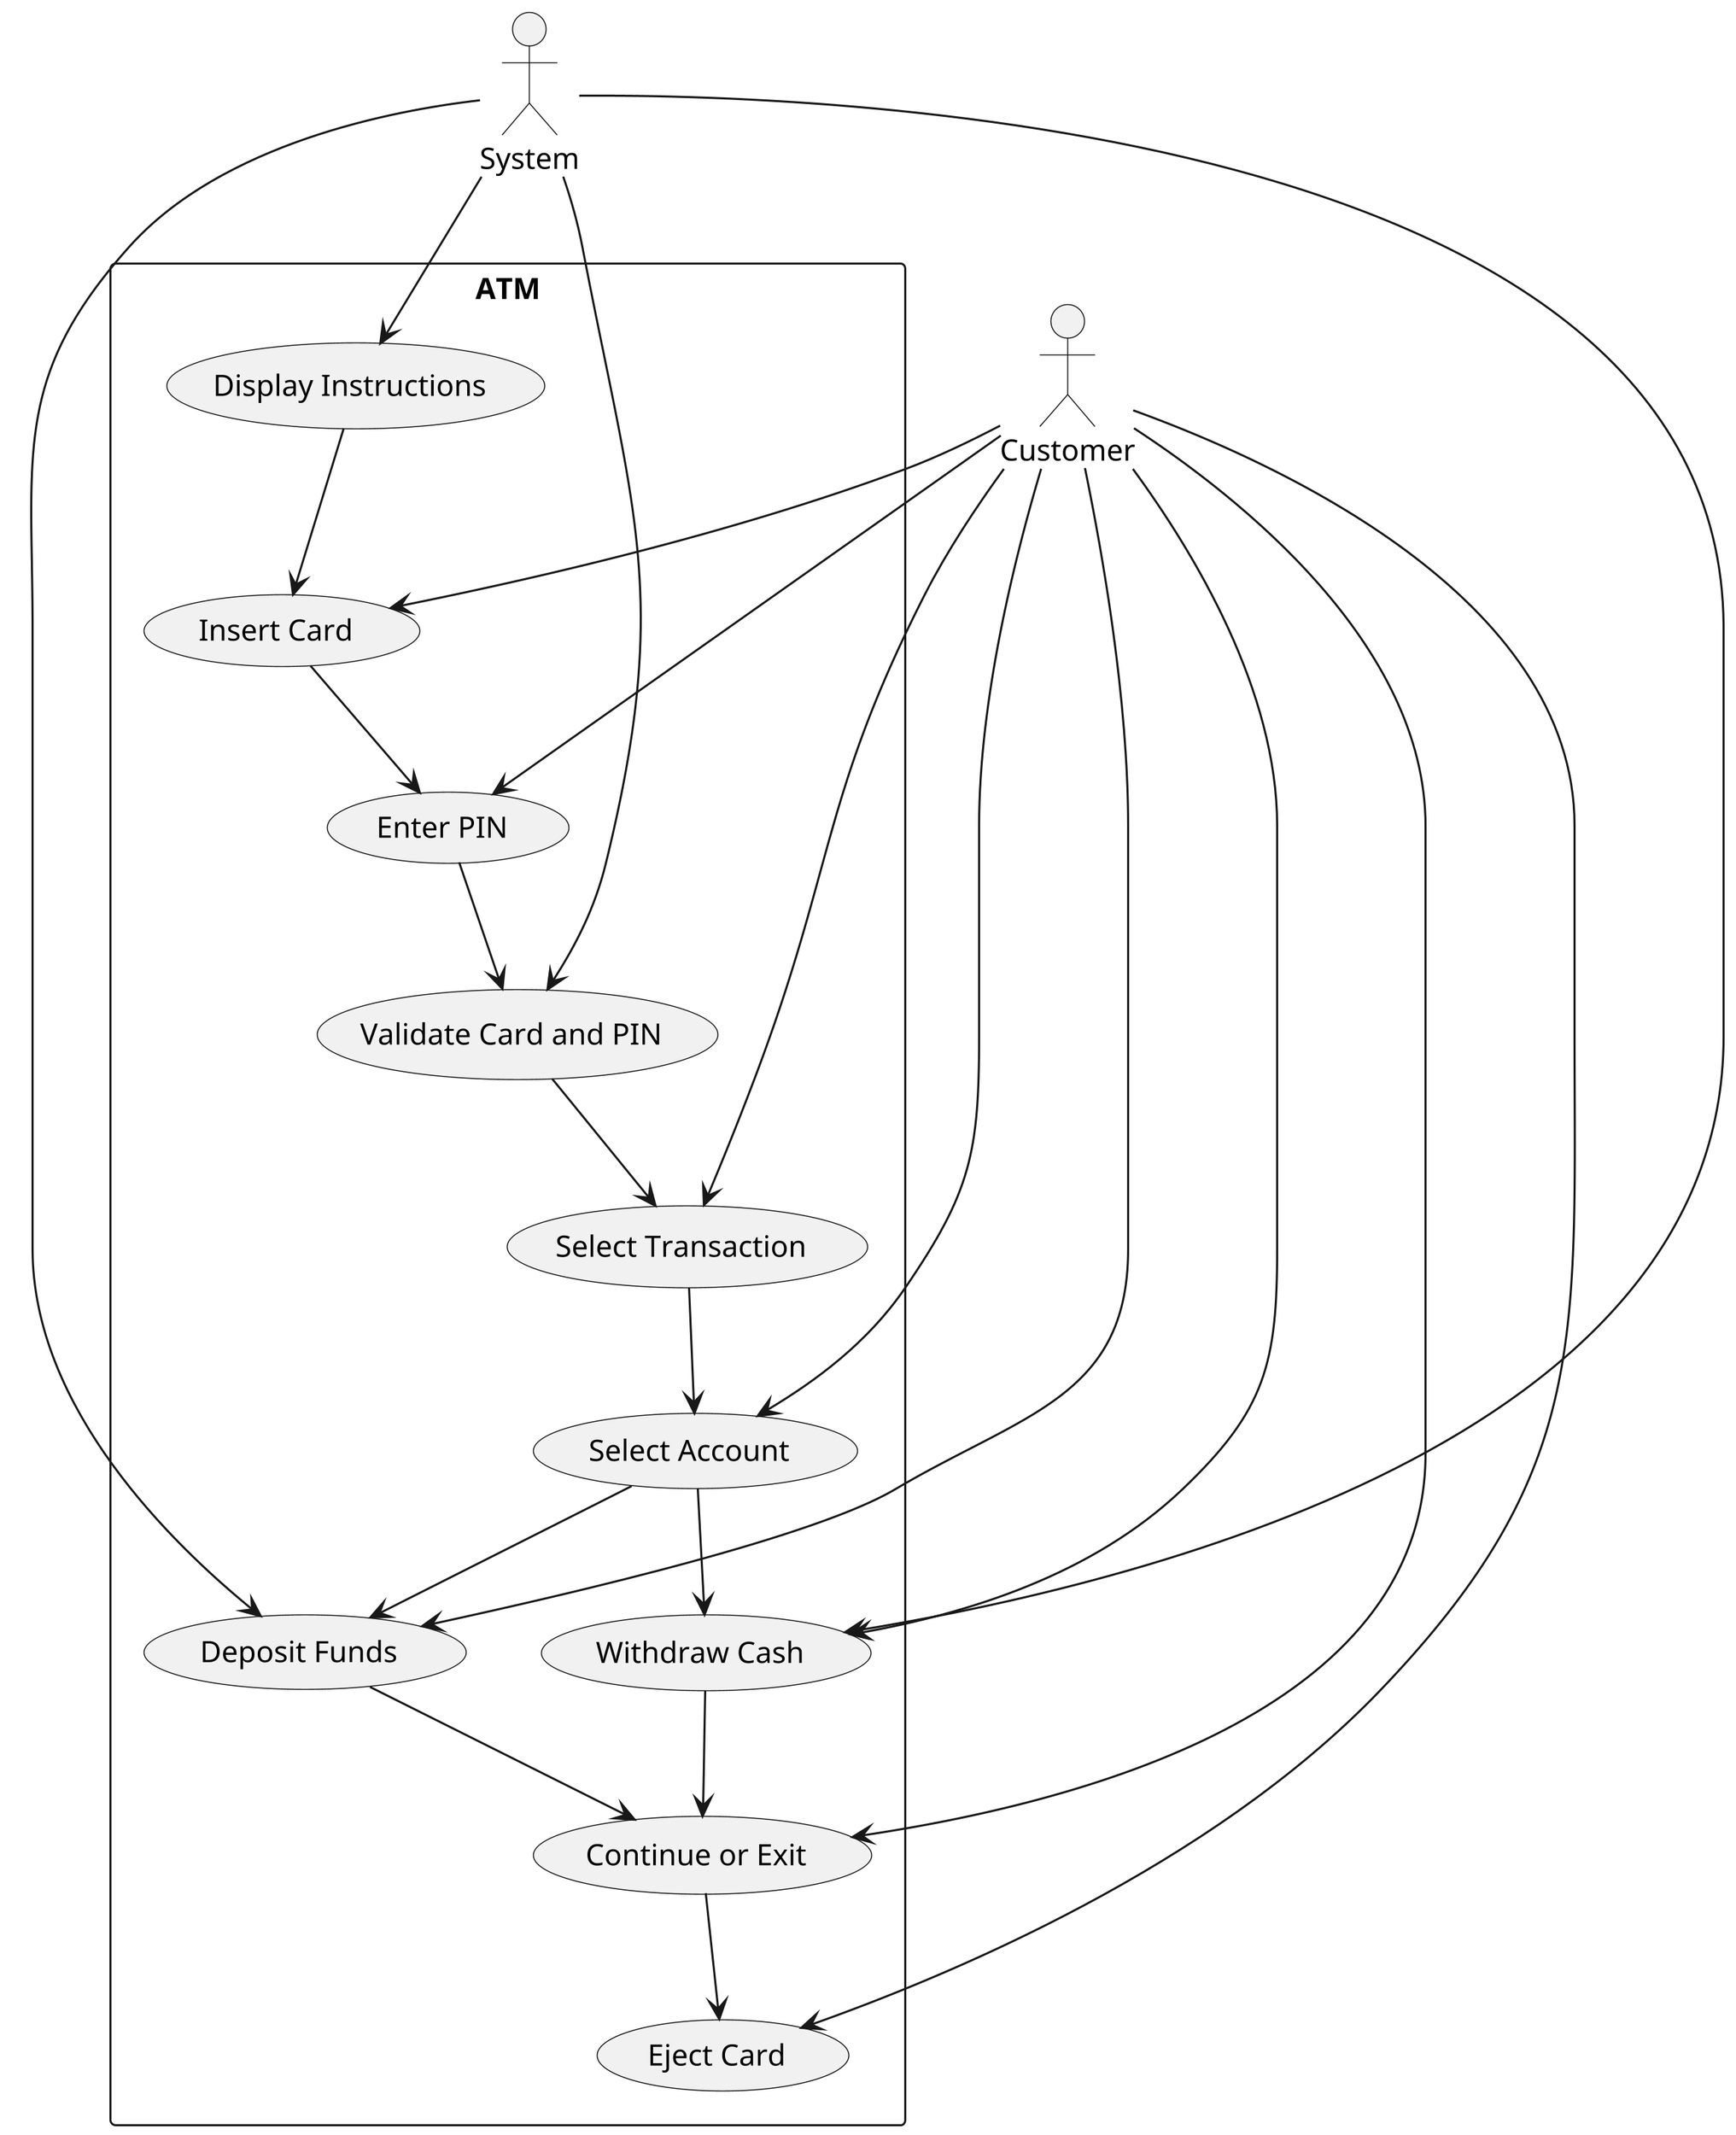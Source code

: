 @startuml
skinparam monochrome true
skinparam backgroundColor #FFFFFF
skinparam classBackgroundColor #FFFFFF
skinparam dpi 300

actor Customer
actor "System"

rectangle "ATM" {
  usecase "Insert Card" as InsertCard
  usecase "Enter PIN" as EnterPIN
  usecase "Validate Card and PIN" as ValidateCardPIN
  usecase "Select Transaction" as SelectTransaction
  usecase "Select Account" as SelectAccount
  usecase "Withdraw Cash" as WithdrawCash
  usecase "Deposit Funds" as DepositFunds
  usecase "Display Instructions" as DisplayInstructions
  usecase "Continue or Exit" as ContinueOrExit
  usecase "Eject Card" as EjectCard
}

Customer --> InsertCard
Customer --> EnterPIN
Customer --> SelectTransaction
Customer --> SelectAccount
Customer --> WithdrawCash
Customer --> DepositFunds
Customer --> ContinueOrExit
Customer --> EjectCard

System --> ValidateCardPIN
System --> WithdrawCash
System --> DepositFunds
System --> DisplayInstructions

InsertCard --> EnterPIN
EnterPIN --> ValidateCardPIN
ValidateCardPIN --> SelectTransaction
SelectTransaction --> SelectAccount
SelectAccount --> WithdrawCash
SelectAccount --> DepositFunds
WithdrawCash --> ContinueOrExit
DepositFunds --> ContinueOrExit
ContinueOrExit --> EjectCard

DisplayInstructions --> InsertCard

@enduml
